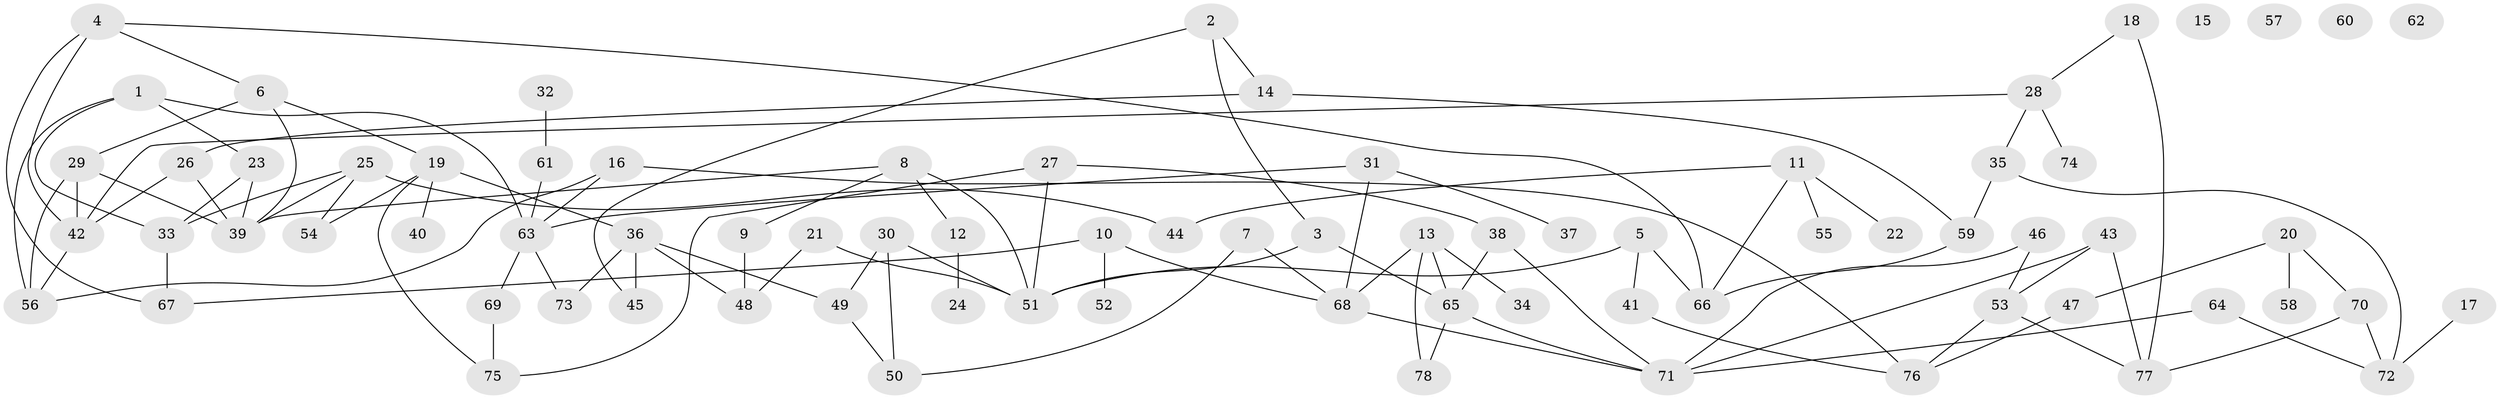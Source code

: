 // coarse degree distribution, {5: 0.14583333333333334, 3: 0.1875, 2: 0.1875, 4: 0.125, 0: 0.08333333333333333, 6: 0.0625, 1: 0.14583333333333334, 7: 0.041666666666666664, 9: 0.020833333333333332}
// Generated by graph-tools (version 1.1) at 2025/41/03/06/25 10:41:21]
// undirected, 78 vertices, 111 edges
graph export_dot {
graph [start="1"]
  node [color=gray90,style=filled];
  1;
  2;
  3;
  4;
  5;
  6;
  7;
  8;
  9;
  10;
  11;
  12;
  13;
  14;
  15;
  16;
  17;
  18;
  19;
  20;
  21;
  22;
  23;
  24;
  25;
  26;
  27;
  28;
  29;
  30;
  31;
  32;
  33;
  34;
  35;
  36;
  37;
  38;
  39;
  40;
  41;
  42;
  43;
  44;
  45;
  46;
  47;
  48;
  49;
  50;
  51;
  52;
  53;
  54;
  55;
  56;
  57;
  58;
  59;
  60;
  61;
  62;
  63;
  64;
  65;
  66;
  67;
  68;
  69;
  70;
  71;
  72;
  73;
  74;
  75;
  76;
  77;
  78;
  1 -- 23;
  1 -- 33;
  1 -- 56;
  1 -- 63;
  2 -- 3;
  2 -- 14;
  2 -- 45;
  3 -- 51;
  3 -- 65;
  4 -- 6;
  4 -- 42;
  4 -- 66;
  4 -- 67;
  5 -- 41;
  5 -- 51;
  5 -- 66;
  6 -- 19;
  6 -- 29;
  6 -- 39;
  7 -- 50;
  7 -- 68;
  8 -- 9;
  8 -- 12;
  8 -- 39;
  8 -- 51;
  9 -- 48;
  10 -- 52;
  10 -- 67;
  10 -- 68;
  11 -- 22;
  11 -- 44;
  11 -- 55;
  11 -- 66;
  12 -- 24;
  13 -- 34;
  13 -- 65;
  13 -- 68;
  13 -- 78;
  14 -- 26;
  14 -- 59;
  16 -- 56;
  16 -- 63;
  16 -- 76;
  17 -- 72;
  18 -- 28;
  18 -- 77;
  19 -- 36;
  19 -- 40;
  19 -- 54;
  19 -- 75;
  20 -- 47;
  20 -- 58;
  20 -- 70;
  21 -- 48;
  21 -- 51;
  23 -- 33;
  23 -- 39;
  25 -- 33;
  25 -- 39;
  25 -- 44;
  25 -- 54;
  26 -- 39;
  26 -- 42;
  27 -- 38;
  27 -- 51;
  27 -- 75;
  28 -- 35;
  28 -- 42;
  28 -- 74;
  29 -- 39;
  29 -- 42;
  29 -- 56;
  30 -- 49;
  30 -- 50;
  30 -- 51;
  31 -- 37;
  31 -- 63;
  31 -- 68;
  32 -- 61;
  33 -- 67;
  35 -- 59;
  35 -- 72;
  36 -- 45;
  36 -- 48;
  36 -- 49;
  36 -- 73;
  38 -- 65;
  38 -- 71;
  41 -- 76;
  42 -- 56;
  43 -- 53;
  43 -- 71;
  43 -- 77;
  46 -- 53;
  46 -- 71;
  47 -- 76;
  49 -- 50;
  53 -- 76;
  53 -- 77;
  59 -- 66;
  61 -- 63;
  63 -- 69;
  63 -- 73;
  64 -- 71;
  64 -- 72;
  65 -- 71;
  65 -- 78;
  68 -- 71;
  69 -- 75;
  70 -- 72;
  70 -- 77;
}
